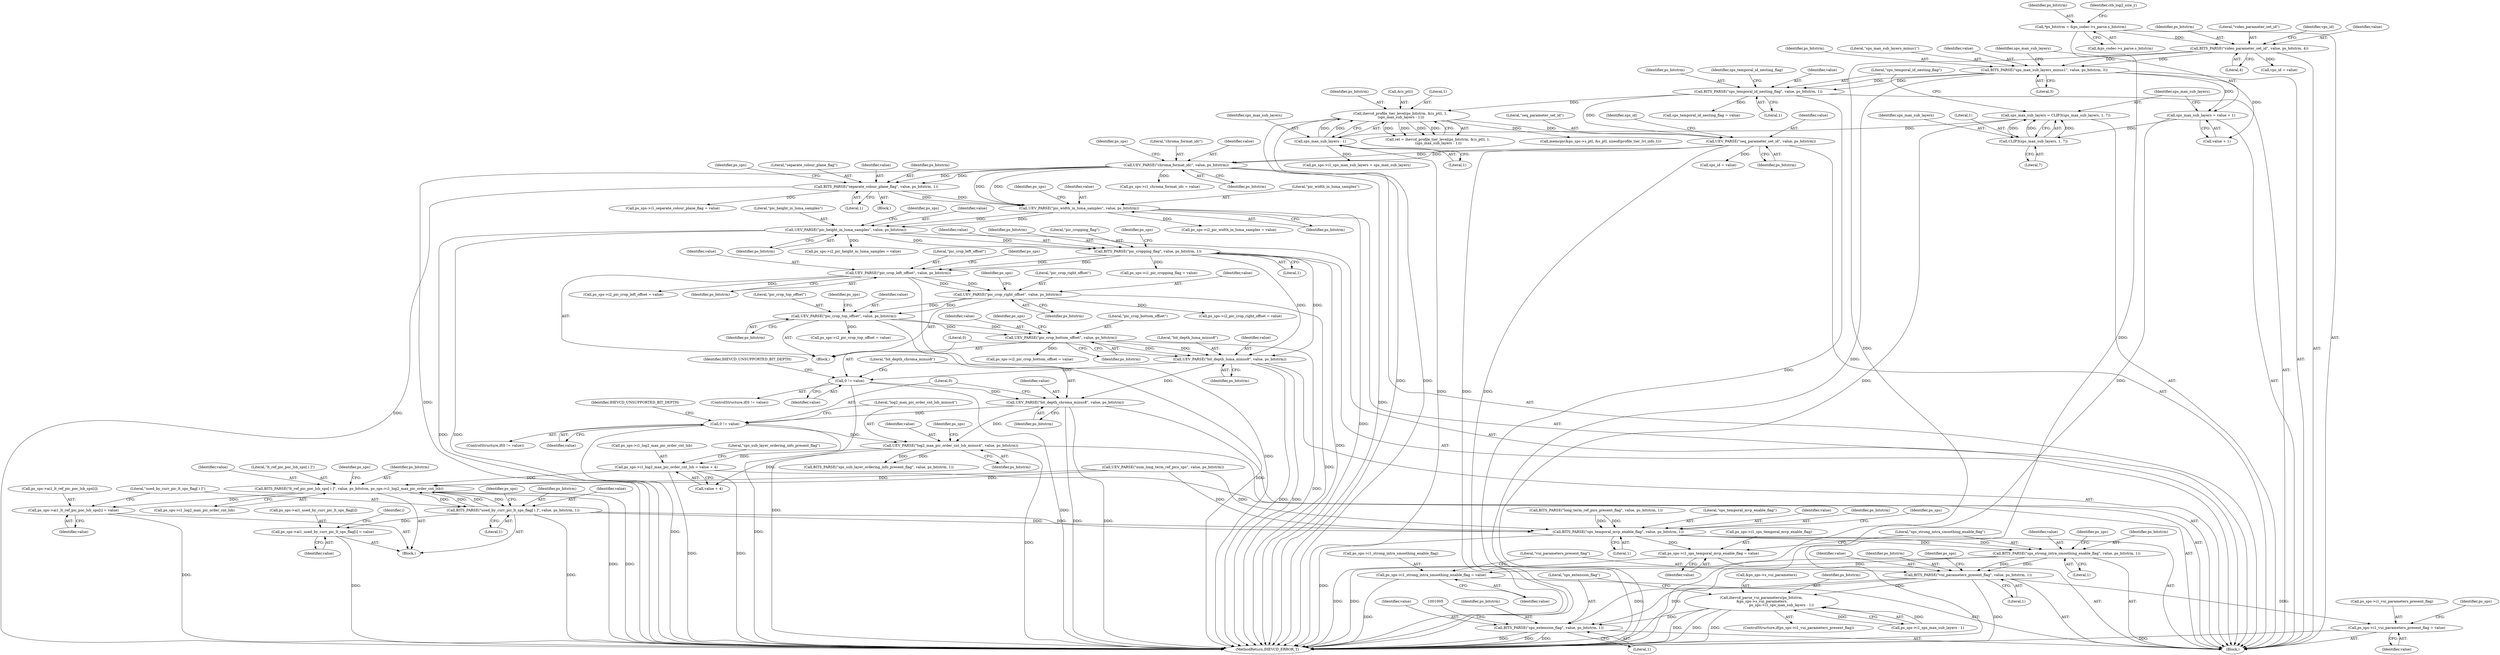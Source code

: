 digraph "0_Android_45c97f878bee15cd97262fe7f57ecea71990fed7@pointer" {
"1000453" [label="(Call,ps_sps->i1_log2_max_pic_order_cnt_lsb = value + 4)"];
"1000449" [label="(Call,UEV_PARSE(\"log2_max_pic_order_cnt_lsb_minus4\", value, ps_bitstrm))"];
"1000444" [label="(Call,0 != value)"];
"1000439" [label="(Call,UEV_PARSE(\"bit_depth_chroma_minus8\", value, ps_bitstrm))"];
"1000434" [label="(Call,0 != value)"];
"1000429" [label="(Call,UEV_PARSE(\"bit_depth_luma_minus8\", value, ps_bitstrm))"];
"1000356" [label="(Call,BITS_PARSE(\"pic_cropping_flag\", value, ps_bitstrm, 1))"];
"1000317" [label="(Call,UEV_PARSE(\"pic_height_in_luma_samples\", value, ps_bitstrm))"];
"1000308" [label="(Call,UEV_PARSE(\"pic_width_in_luma_samples\", value, ps_bitstrm))"];
"1000257" [label="(Call,UEV_PARSE(\"chroma_format_idc\", value, ps_bitstrm))"];
"1000186" [label="(Call,UEV_PARSE(\"seq_parameter_set_id\", value, ps_bitstrm))"];
"1000168" [label="(Call,BITS_PARSE(\"sps_temporal_id_nesting_flag\", value, ps_bitstrm, 1))"];
"1000152" [label="(Call,BITS_PARSE(\"sps_max_sub_layers_minus1\", value, ps_bitstrm, 3))"];
"1000136" [label="(Call,BITS_PARSE(\"video_parameter_set_id\", value, ps_bitstrm, 4))"];
"1000124" [label="(Call,*ps_bitstrm = &ps_codec->s_parse.s_bitstrm)"];
"1000178" [label="(Call,ihevcd_profile_tier_level(ps_bitstrm, &(s_ptl), 1,\n (sps_max_sub_layers - 1)))"];
"1000183" [label="(Call,sps_max_sub_layers - 1)"];
"1000162" [label="(Call,sps_max_sub_layers = CLIP3(sps_max_sub_layers, 1, 7))"];
"1000164" [label="(Call,CLIP3(sps_max_sub_layers, 1, 7))"];
"1000157" [label="(Call,sps_max_sub_layers = value + 1)"];
"1000291" [label="(Call,BITS_PARSE(\"separate_colour_plane_flag\", value, ps_bitstrm, 1))"];
"1000398" [label="(Call,UEV_PARSE(\"pic_crop_bottom_offset\", value, ps_bitstrm))"];
"1000389" [label="(Call,UEV_PARSE(\"pic_crop_top_offset\", value, ps_bitstrm))"];
"1000380" [label="(Call,UEV_PARSE(\"pic_crop_right_offset\", value, ps_bitstrm))"];
"1000371" [label="(Call,UEV_PARSE(\"pic_crop_left_offset\", value, ps_bitstrm))"];
"1000926" [label="(Call,BITS_PARSE(\"lt_ref_pic_poc_lsb_sps[ i ]\", value, ps_bitstrm, ps_sps->i1_log2_max_pic_order_cnt_lsb))"];
"1000933" [label="(Call,ps_sps->ai1_lt_ref_pic_poc_lsb_sps[i] = value)"];
"1000940" [label="(Call,BITS_PARSE(\"used_by_curr_pic_lt_sps_flag[ i ]\", value, ps_bitstrm, 1))"];
"1000945" [label="(Call,ps_sps->ai1_used_by_curr_pic_lt_sps_flag[i] = value)"];
"1000952" [label="(Call,BITS_PARSE(\"sps_temporal_mvp_enable_flag\", value, ps_bitstrm, 1))"];
"1000957" [label="(Call,ps_sps->i1_sps_temporal_mvp_enable_flag = value)"];
"1000962" [label="(Call,BITS_PARSE(\"sps_strong_intra_smoothing_enable_flag\", value, ps_bitstrm, 1))"];
"1000967" [label="(Call,ps_sps->i1_strong_intra_smoothing_enable_flag = value)"];
"1000972" [label="(Call,BITS_PARSE(\"vui_parameters_present_flag\", value, ps_bitstrm, 1))"];
"1000977" [label="(Call,ps_sps->i1_vui_parameters_present_flag = value)"];
"1000986" [label="(Call,ihevcd_parse_vui_parameters(ps_bitstrm,\n &ps_sps->s_vui_parameters,\n                                    ps_sps->i1_sps_max_sub_layers - 1))"];
"1000997" [label="(Call,BITS_PARSE(\"sps_extension_flag\", value, ps_bitstrm, 1))"];
"1000393" [label="(Call,ps_sps->i2_pic_crop_top_offset = value)"];
"1000948" [label="(Identifier,ps_sps)"];
"1000170" [label="(Identifier,value)"];
"1000257" [label="(Call,UEV_PARSE(\"chroma_format_idc\", value, ps_bitstrm))"];
"1000191" [label="(Identifier,sps_id)"];
"1000296" [label="(Call,ps_sps->i1_separate_colour_plane_flag = value)"];
"1000398" [label="(Call,UEV_PARSE(\"pic_crop_bottom_offset\", value, ps_bitstrm))"];
"1000933" [label="(Call,ps_sps->ai1_lt_ref_pic_poc_lsb_sps[i] = value)"];
"1000963" [label="(Literal,\"sps_strong_intra_smoothing_enable_flag\")"];
"1000978" [label="(Call,ps_sps->i1_vui_parameters_present_flag)"];
"1000153" [label="(Literal,\"sps_max_sub_layers_minus1\")"];
"1000180" [label="(Call,&(s_ptl))"];
"1000444" [label="(Call,0 != value)"];
"1000436" [label="(Identifier,value)"];
"1000176" [label="(Call,ret = ihevcd_profile_tier_level(ps_bitstrm, &(s_ptl), 1,\n (sps_max_sub_layers - 1)))"];
"1000323" [label="(Identifier,ps_sps)"];
"1000384" [label="(Call,ps_sps->i2_pic_crop_right_offset = value)"];
"1000964" [label="(Identifier,value)"];
"1000261" [label="(Call,ps_sps->i1_chroma_format_idc = value)"];
"1000975" [label="(Identifier,ps_bitstrm)"];
"1000248" [label="(Call,memcpy(&ps_sps->s_ptl, &s_ptl, sizeof(profile_tier_lvl_info_t)))"];
"1000976" [label="(Literal,1)"];
"1000154" [label="(Identifier,value)"];
"1000373" [label="(Identifier,value)"];
"1000962" [label="(Call,BITS_PARSE(\"sps_strong_intra_smoothing_enable_flag\", value, ps_bitstrm, 1))"];
"1000190" [label="(Call,sps_id = value)"];
"1000319" [label="(Identifier,value)"];
"1000940" [label="(Call,BITS_PARSE(\"used_by_curr_pic_lt_sps_flag[ i ]\", value, ps_bitstrm, 1))"];
"1000126" [label="(Call,&ps_codec->s_parse.s_bitstrm)"];
"1000988" [label="(Call,&ps_sps->s_vui_parameters)"];
"1000968" [label="(Call,ps_sps->i1_strong_intra_smoothing_enable_flag)"];
"1000263" [label="(Identifier,ps_sps)"];
"1000375" [label="(Call,ps_sps->i2_pic_crop_left_offset = value)"];
"1000445" [label="(Literal,0)"];
"1000451" [label="(Identifier,value)"];
"1000971" [label="(Identifier,value)"];
"1000967" [label="(Call,ps_sps->i1_strong_intra_smoothing_enable_flag = value)"];
"1000429" [label="(Call,UEV_PARSE(\"bit_depth_luma_minus8\", value, ps_bitstrm))"];
"1000380" [label="(Call,UEV_PARSE(\"pic_crop_right_offset\", value, ps_bitstrm))"];
"1000139" [label="(Identifier,ps_bitstrm)"];
"1000929" [label="(Identifier,ps_bitstrm)"];
"1000956" [label="(Literal,1)"];
"1000137" [label="(Literal,\"video_parameter_set_id\")"];
"1000358" [label="(Identifier,value)"];
"1000969" [label="(Identifier,ps_sps)"];
"1000311" [label="(Identifier,ps_bitstrm)"];
"1000381" [label="(Literal,\"pic_crop_right_offset\")"];
"1000890" [label="(Call,BITS_PARSE(\"long_term_ref_pics_present_flag\", value, ps_bitstrm, 1))"];
"1000448" [label="(Identifier,IHEVCD_UNSUPPORTED_BIT_DEPTH)"];
"1000998" [label="(Literal,\"sps_extension_flag\")"];
"1000165" [label="(Identifier,sps_max_sub_layers)"];
"1000159" [label="(Call,value + 1)"];
"1000461" [label="(Literal,\"sps_sub_layer_ordering_info_present_flag\")"];
"1000905" [label="(Call,UEV_PARSE(\"num_long_term_ref_pics_sps\", value, ps_bitstrm))"];
"1000356" [label="(Call,BITS_PARSE(\"pic_cropping_flag\", value, ps_bitstrm, 1))"];
"1000183" [label="(Call,sps_max_sub_layers - 1)"];
"1000953" [label="(Literal,\"sps_temporal_mvp_enable_flag\")"];
"1000258" [label="(Literal,\"chroma_format_idc\")"];
"1000141" [label="(Call,vps_id = value)"];
"1000400" [label="(Identifier,value)"];
"1000291" [label="(Call,BITS_PARSE(\"separate_colour_plane_flag\", value, ps_bitstrm, 1))"];
"1000443" [label="(ControlStructure,if(0 != value))"];
"1000453" [label="(Call,ps_sps->i1_log2_max_pic_order_cnt_lsb = value + 4)"];
"1000431" [label="(Identifier,value)"];
"1000430" [label="(Literal,\"bit_depth_luma_minus8\")"];
"1000314" [label="(Identifier,ps_sps)"];
"1000156" [label="(Literal,3)"];
"1000930" [label="(Call,ps_sps->i1_log2_max_pic_order_cnt_lsb)"];
"1000961" [label="(Identifier,value)"];
"1000293" [label="(Identifier,value)"];
"1001001" [label="(Literal,1)"];
"1000435" [label="(Literal,0)"];
"1000982" [label="(ControlStructure,if(ps_sps->i1_vui_parameters_present_flag))"];
"1000404" [label="(Identifier,ps_sps)"];
"1001000" [label="(Identifier,ps_bitstrm)"];
"1000441" [label="(Identifier,value)"];
"1000402" [label="(Call,ps_sps->i2_pic_crop_bottom_offset = value)"];
"1000382" [label="(Identifier,value)"];
"1000395" [label="(Identifier,ps_sps)"];
"1000440" [label="(Literal,\"bit_depth_chroma_minus8\")"];
"1000167" [label="(Literal,7)"];
"1000188" [label="(Identifier,value)"];
"1000295" [label="(Literal,1)"];
"1000926" [label="(Call,BITS_PARSE(\"lt_ref_pic_poc_lsb_sps[ i ]\", value, ps_bitstrm, ps_sps->i1_log2_max_pic_order_cnt_lsb))"];
"1000124" [label="(Call,*ps_bitstrm = &ps_codec->s_parse.s_bitstrm)"];
"1000185" [label="(Literal,1)"];
"1000934" [label="(Call,ps_sps->ai1_lt_ref_pic_poc_lsb_sps[i])"];
"1000320" [label="(Identifier,ps_bitstrm)"];
"1000941" [label="(Literal,\"used_by_curr_pic_lt_sps_flag[ i ]\")"];
"1000171" [label="(Identifier,ps_bitstrm)"];
"1000290" [label="(Block,)"];
"1000392" [label="(Identifier,ps_bitstrm)"];
"1000166" [label="(Literal,1)"];
"1000174" [label="(Identifier,sps_temporal_id_nesting_flag)"];
"1000125" [label="(Identifier,ps_bitstrm)"];
"1000439" [label="(Call,UEV_PARSE(\"bit_depth_chroma_minus8\", value, ps_bitstrm))"];
"1000442" [label="(Identifier,ps_bitstrm)"];
"1000939" [label="(Identifier,value)"];
"1000973" [label="(Literal,\"vui_parameters_present_flag\")"];
"1000979" [label="(Identifier,ps_sps)"];
"1000957" [label="(Call,ps_sps->i1_sps_temporal_mvp_enable_flag = value)"];
"1000182" [label="(Literal,1)"];
"1000361" [label="(Call,ps_sps->i1_pic_cropping_flag = value)"];
"1000179" [label="(Identifier,ps_bitstrm)"];
"1000928" [label="(Identifier,value)"];
"1000310" [label="(Identifier,value)"];
"1000951" [label="(Identifier,value)"];
"1000433" [label="(ControlStructure,if(0 != value))"];
"1000986" [label="(Call,ihevcd_parse_vui_parameters(ps_bitstrm,\n &ps_sps->s_vui_parameters,\n                                    ps_sps->i1_sps_max_sub_layers - 1))"];
"1000434" [label="(Call,0 != value)"];
"1000189" [label="(Identifier,ps_bitstrm)"];
"1000399" [label="(Literal,\"pic_crop_bottom_offset\")"];
"1000312" [label="(Call,ps_sps->i2_pic_width_in_luma_samples = value)"];
"1000454" [label="(Call,ps_sps->i1_log2_max_pic_order_cnt_lsb)"];
"1000383" [label="(Identifier,ps_bitstrm)"];
"1000943" [label="(Identifier,ps_bitstrm)"];
"1000401" [label="(Identifier,ps_bitstrm)"];
"1000925" [label="(Block,)"];
"1000260" [label="(Identifier,ps_bitstrm)"];
"1000187" [label="(Literal,\"seq_parameter_set_id\")"];
"1000162" [label="(Call,sps_max_sub_layers = CLIP3(sps_max_sub_layers, 1, 7))"];
"1000309" [label="(Literal,\"pic_width_in_luma_samples\")"];
"1000184" [label="(Identifier,sps_max_sub_layers)"];
"1000927" [label="(Literal,\"lt_ref_pic_poc_lsb_sps[ i ]\")"];
"1000142" [label="(Identifier,vps_id)"];
"1000318" [label="(Literal,\"pic_height_in_luma_samples\")"];
"1000169" [label="(Literal,\"sps_temporal_id_nesting_flag\")"];
"1000374" [label="(Identifier,ps_bitstrm)"];
"1000233" [label="(Call,ps_sps->i1_sps_max_sub_layers = sps_max_sub_layers)"];
"1000455" [label="(Identifier,ps_sps)"];
"1000460" [label="(Call,BITS_PARSE(\"sps_sub_layer_ordering_info_present_flag\", value, ps_bitstrm, 1))"];
"1000450" [label="(Literal,\"log2_max_pic_order_cnt_lsb_minus4\")"];
"1000952" [label="(Call,BITS_PARSE(\"sps_temporal_mvp_enable_flag\", value, ps_bitstrm, 1))"];
"1000360" [label="(Literal,1)"];
"1001319" [label="(MethodReturn,IHEVCD_ERROR_T)"];
"1000321" [label="(Call,ps_sps->i2_pic_height_in_luma_samples = value)"];
"1000391" [label="(Identifier,value)"];
"1000981" [label="(Identifier,value)"];
"1000294" [label="(Identifier,ps_bitstrm)"];
"1000984" [label="(Identifier,ps_sps)"];
"1000958" [label="(Call,ps_sps->i1_sps_temporal_mvp_enable_flag)"];
"1000186" [label="(Call,UEV_PARSE(\"seq_parameter_set_id\", value, ps_bitstrm))"];
"1000944" [label="(Literal,1)"];
"1000438" [label="(Identifier,IHEVCD_UNSUPPORTED_BIT_DEPTH)"];
"1000965" [label="(Identifier,ps_bitstrm)"];
"1000359" [label="(Identifier,ps_bitstrm)"];
"1000164" [label="(Call,CLIP3(sps_max_sub_layers, 1, 7))"];
"1000138" [label="(Identifier,value)"];
"1000954" [label="(Identifier,value)"];
"1000945" [label="(Call,ps_sps->ai1_used_by_curr_pic_lt_sps_flag[i] = value)"];
"1000924" [label="(Identifier,i)"];
"1000992" [label="(Call,ps_sps->i1_sps_max_sub_layers - 1)"];
"1000155" [label="(Identifier,ps_bitstrm)"];
"1000357" [label="(Literal,\"pic_cropping_flag\")"];
"1000163" [label="(Identifier,sps_max_sub_layers)"];
"1000446" [label="(Identifier,value)"];
"1000972" [label="(Call,BITS_PARSE(\"vui_parameters_present_flag\", value, ps_bitstrm, 1))"];
"1000977" [label="(Call,ps_sps->i1_vui_parameters_present_flag = value)"];
"1000173" [label="(Call,sps_temporal_id_nesting_flag = value)"];
"1000157" [label="(Call,sps_max_sub_layers = value + 1)"];
"1000372" [label="(Literal,\"pic_crop_left_offset\")"];
"1000136" [label="(Call,BITS_PARSE(\"video_parameter_set_id\", value, ps_bitstrm, 4))"];
"1000390" [label="(Literal,\"pic_crop_top_offset\")"];
"1000158" [label="(Identifier,sps_max_sub_layers)"];
"1000298" [label="(Identifier,ps_sps)"];
"1000974" [label="(Identifier,value)"];
"1000152" [label="(Call,BITS_PARSE(\"sps_max_sub_layers_minus1\", value, ps_bitstrm, 3))"];
"1000317" [label="(Call,UEV_PARSE(\"pic_height_in_luma_samples\", value, ps_bitstrm))"];
"1000457" [label="(Call,value + 4)"];
"1000370" [label="(Block,)"];
"1000371" [label="(Call,UEV_PARSE(\"pic_crop_left_offset\", value, ps_bitstrm))"];
"1000363" [label="(Identifier,ps_sps)"];
"1000292" [label="(Literal,\"separate_colour_plane_flag\")"];
"1000389" [label="(Call,UEV_PARSE(\"pic_crop_top_offset\", value, ps_bitstrm))"];
"1000966" [label="(Literal,1)"];
"1000946" [label="(Call,ps_sps->ai1_used_by_curr_pic_lt_sps_flag[i])"];
"1000999" [label="(Identifier,value)"];
"1000308" [label="(Call,UEV_PARSE(\"pic_width_in_luma_samples\", value, ps_bitstrm))"];
"1000377" [label="(Identifier,ps_sps)"];
"1000955" [label="(Identifier,ps_bitstrm)"];
"1000259" [label="(Identifier,value)"];
"1000178" [label="(Call,ihevcd_profile_tier_level(ps_bitstrm, &(s_ptl), 1,\n (sps_max_sub_layers - 1)))"];
"1000452" [label="(Identifier,ps_bitstrm)"];
"1000386" [label="(Identifier,ps_sps)"];
"1000108" [label="(Block,)"];
"1000140" [label="(Literal,4)"];
"1000997" [label="(Call,BITS_PARSE(\"sps_extension_flag\", value, ps_bitstrm, 1))"];
"1000134" [label="(Identifier,ctb_log2_size_y)"];
"1000942" [label="(Identifier,value)"];
"1000432" [label="(Identifier,ps_bitstrm)"];
"1000959" [label="(Identifier,ps_sps)"];
"1000168" [label="(Call,BITS_PARSE(\"sps_temporal_id_nesting_flag\", value, ps_bitstrm, 1))"];
"1000987" [label="(Identifier,ps_bitstrm)"];
"1000172" [label="(Literal,1)"];
"1000449" [label="(Call,UEV_PARSE(\"log2_max_pic_order_cnt_lsb_minus4\", value, ps_bitstrm))"];
"1000936" [label="(Identifier,ps_sps)"];
"1000453" -> "1000108"  [label="AST: "];
"1000453" -> "1000457"  [label="CFG: "];
"1000454" -> "1000453"  [label="AST: "];
"1000457" -> "1000453"  [label="AST: "];
"1000461" -> "1000453"  [label="CFG: "];
"1000453" -> "1001319"  [label="DDG: "];
"1000453" -> "1001319"  [label="DDG: "];
"1000449" -> "1000453"  [label="DDG: "];
"1000453" -> "1000926"  [label="DDG: "];
"1000449" -> "1000108"  [label="AST: "];
"1000449" -> "1000452"  [label="CFG: "];
"1000450" -> "1000449"  [label="AST: "];
"1000451" -> "1000449"  [label="AST: "];
"1000452" -> "1000449"  [label="AST: "];
"1000455" -> "1000449"  [label="CFG: "];
"1000449" -> "1001319"  [label="DDG: "];
"1000444" -> "1000449"  [label="DDG: "];
"1000439" -> "1000449"  [label="DDG: "];
"1000449" -> "1000457"  [label="DDG: "];
"1000449" -> "1000460"  [label="DDG: "];
"1000449" -> "1000460"  [label="DDG: "];
"1000444" -> "1000443"  [label="AST: "];
"1000444" -> "1000446"  [label="CFG: "];
"1000445" -> "1000444"  [label="AST: "];
"1000446" -> "1000444"  [label="AST: "];
"1000448" -> "1000444"  [label="CFG: "];
"1000450" -> "1000444"  [label="CFG: "];
"1000444" -> "1001319"  [label="DDG: "];
"1000444" -> "1001319"  [label="DDG: "];
"1000439" -> "1000444"  [label="DDG: "];
"1000439" -> "1000108"  [label="AST: "];
"1000439" -> "1000442"  [label="CFG: "];
"1000440" -> "1000439"  [label="AST: "];
"1000441" -> "1000439"  [label="AST: "];
"1000442" -> "1000439"  [label="AST: "];
"1000445" -> "1000439"  [label="CFG: "];
"1000439" -> "1001319"  [label="DDG: "];
"1000439" -> "1001319"  [label="DDG: "];
"1000434" -> "1000439"  [label="DDG: "];
"1000429" -> "1000439"  [label="DDG: "];
"1000434" -> "1000433"  [label="AST: "];
"1000434" -> "1000436"  [label="CFG: "];
"1000435" -> "1000434"  [label="AST: "];
"1000436" -> "1000434"  [label="AST: "];
"1000438" -> "1000434"  [label="CFG: "];
"1000440" -> "1000434"  [label="CFG: "];
"1000434" -> "1001319"  [label="DDG: "];
"1000434" -> "1001319"  [label="DDG: "];
"1000429" -> "1000434"  [label="DDG: "];
"1000429" -> "1000108"  [label="AST: "];
"1000429" -> "1000432"  [label="CFG: "];
"1000430" -> "1000429"  [label="AST: "];
"1000431" -> "1000429"  [label="AST: "];
"1000432" -> "1000429"  [label="AST: "];
"1000435" -> "1000429"  [label="CFG: "];
"1000429" -> "1001319"  [label="DDG: "];
"1000429" -> "1001319"  [label="DDG: "];
"1000356" -> "1000429"  [label="DDG: "];
"1000356" -> "1000429"  [label="DDG: "];
"1000398" -> "1000429"  [label="DDG: "];
"1000398" -> "1000429"  [label="DDG: "];
"1000356" -> "1000108"  [label="AST: "];
"1000356" -> "1000360"  [label="CFG: "];
"1000357" -> "1000356"  [label="AST: "];
"1000358" -> "1000356"  [label="AST: "];
"1000359" -> "1000356"  [label="AST: "];
"1000360" -> "1000356"  [label="AST: "];
"1000363" -> "1000356"  [label="CFG: "];
"1000356" -> "1001319"  [label="DDG: "];
"1000317" -> "1000356"  [label="DDG: "];
"1000317" -> "1000356"  [label="DDG: "];
"1000356" -> "1000361"  [label="DDG: "];
"1000356" -> "1000371"  [label="DDG: "];
"1000356" -> "1000371"  [label="DDG: "];
"1000317" -> "1000108"  [label="AST: "];
"1000317" -> "1000320"  [label="CFG: "];
"1000318" -> "1000317"  [label="AST: "];
"1000319" -> "1000317"  [label="AST: "];
"1000320" -> "1000317"  [label="AST: "];
"1000323" -> "1000317"  [label="CFG: "];
"1000317" -> "1001319"  [label="DDG: "];
"1000317" -> "1001319"  [label="DDG: "];
"1000308" -> "1000317"  [label="DDG: "];
"1000308" -> "1000317"  [label="DDG: "];
"1000317" -> "1000321"  [label="DDG: "];
"1000308" -> "1000108"  [label="AST: "];
"1000308" -> "1000311"  [label="CFG: "];
"1000309" -> "1000308"  [label="AST: "];
"1000310" -> "1000308"  [label="AST: "];
"1000311" -> "1000308"  [label="AST: "];
"1000314" -> "1000308"  [label="CFG: "];
"1000308" -> "1001319"  [label="DDG: "];
"1000257" -> "1000308"  [label="DDG: "];
"1000257" -> "1000308"  [label="DDG: "];
"1000291" -> "1000308"  [label="DDG: "];
"1000291" -> "1000308"  [label="DDG: "];
"1000308" -> "1000312"  [label="DDG: "];
"1000257" -> "1000108"  [label="AST: "];
"1000257" -> "1000260"  [label="CFG: "];
"1000258" -> "1000257"  [label="AST: "];
"1000259" -> "1000257"  [label="AST: "];
"1000260" -> "1000257"  [label="AST: "];
"1000263" -> "1000257"  [label="CFG: "];
"1000257" -> "1001319"  [label="DDG: "];
"1000257" -> "1001319"  [label="DDG: "];
"1000186" -> "1000257"  [label="DDG: "];
"1000186" -> "1000257"  [label="DDG: "];
"1000257" -> "1000261"  [label="DDG: "];
"1000257" -> "1000291"  [label="DDG: "];
"1000257" -> "1000291"  [label="DDG: "];
"1000186" -> "1000108"  [label="AST: "];
"1000186" -> "1000189"  [label="CFG: "];
"1000187" -> "1000186"  [label="AST: "];
"1000188" -> "1000186"  [label="AST: "];
"1000189" -> "1000186"  [label="AST: "];
"1000191" -> "1000186"  [label="CFG: "];
"1000186" -> "1001319"  [label="DDG: "];
"1000186" -> "1001319"  [label="DDG: "];
"1000168" -> "1000186"  [label="DDG: "];
"1000178" -> "1000186"  [label="DDG: "];
"1000186" -> "1000190"  [label="DDG: "];
"1000168" -> "1000108"  [label="AST: "];
"1000168" -> "1000172"  [label="CFG: "];
"1000169" -> "1000168"  [label="AST: "];
"1000170" -> "1000168"  [label="AST: "];
"1000171" -> "1000168"  [label="AST: "];
"1000172" -> "1000168"  [label="AST: "];
"1000174" -> "1000168"  [label="CFG: "];
"1000168" -> "1001319"  [label="DDG: "];
"1000152" -> "1000168"  [label="DDG: "];
"1000152" -> "1000168"  [label="DDG: "];
"1000168" -> "1000173"  [label="DDG: "];
"1000168" -> "1000178"  [label="DDG: "];
"1000152" -> "1000108"  [label="AST: "];
"1000152" -> "1000156"  [label="CFG: "];
"1000153" -> "1000152"  [label="AST: "];
"1000154" -> "1000152"  [label="AST: "];
"1000155" -> "1000152"  [label="AST: "];
"1000156" -> "1000152"  [label="AST: "];
"1000158" -> "1000152"  [label="CFG: "];
"1000152" -> "1001319"  [label="DDG: "];
"1000136" -> "1000152"  [label="DDG: "];
"1000136" -> "1000152"  [label="DDG: "];
"1000152" -> "1000157"  [label="DDG: "];
"1000152" -> "1000159"  [label="DDG: "];
"1000136" -> "1000108"  [label="AST: "];
"1000136" -> "1000140"  [label="CFG: "];
"1000137" -> "1000136"  [label="AST: "];
"1000138" -> "1000136"  [label="AST: "];
"1000139" -> "1000136"  [label="AST: "];
"1000140" -> "1000136"  [label="AST: "];
"1000142" -> "1000136"  [label="CFG: "];
"1000136" -> "1001319"  [label="DDG: "];
"1000124" -> "1000136"  [label="DDG: "];
"1000136" -> "1000141"  [label="DDG: "];
"1000124" -> "1000108"  [label="AST: "];
"1000124" -> "1000126"  [label="CFG: "];
"1000125" -> "1000124"  [label="AST: "];
"1000126" -> "1000124"  [label="AST: "];
"1000134" -> "1000124"  [label="CFG: "];
"1000124" -> "1001319"  [label="DDG: "];
"1000178" -> "1000176"  [label="AST: "];
"1000178" -> "1000183"  [label="CFG: "];
"1000179" -> "1000178"  [label="AST: "];
"1000180" -> "1000178"  [label="AST: "];
"1000182" -> "1000178"  [label="AST: "];
"1000183" -> "1000178"  [label="AST: "];
"1000176" -> "1000178"  [label="CFG: "];
"1000178" -> "1001319"  [label="DDG: "];
"1000178" -> "1001319"  [label="DDG: "];
"1000178" -> "1000176"  [label="DDG: "];
"1000178" -> "1000176"  [label="DDG: "];
"1000178" -> "1000176"  [label="DDG: "];
"1000178" -> "1000176"  [label="DDG: "];
"1000183" -> "1000178"  [label="DDG: "];
"1000183" -> "1000178"  [label="DDG: "];
"1000178" -> "1000248"  [label="DDG: "];
"1000183" -> "1000185"  [label="CFG: "];
"1000184" -> "1000183"  [label="AST: "];
"1000185" -> "1000183"  [label="AST: "];
"1000183" -> "1001319"  [label="DDG: "];
"1000162" -> "1000183"  [label="DDG: "];
"1000183" -> "1000233"  [label="DDG: "];
"1000162" -> "1000108"  [label="AST: "];
"1000162" -> "1000164"  [label="CFG: "];
"1000163" -> "1000162"  [label="AST: "];
"1000164" -> "1000162"  [label="AST: "];
"1000169" -> "1000162"  [label="CFG: "];
"1000162" -> "1001319"  [label="DDG: "];
"1000164" -> "1000162"  [label="DDG: "];
"1000164" -> "1000162"  [label="DDG: "];
"1000164" -> "1000162"  [label="DDG: "];
"1000164" -> "1000167"  [label="CFG: "];
"1000165" -> "1000164"  [label="AST: "];
"1000166" -> "1000164"  [label="AST: "];
"1000167" -> "1000164"  [label="AST: "];
"1000157" -> "1000164"  [label="DDG: "];
"1000157" -> "1000108"  [label="AST: "];
"1000157" -> "1000159"  [label="CFG: "];
"1000158" -> "1000157"  [label="AST: "];
"1000159" -> "1000157"  [label="AST: "];
"1000163" -> "1000157"  [label="CFG: "];
"1000157" -> "1001319"  [label="DDG: "];
"1000291" -> "1000290"  [label="AST: "];
"1000291" -> "1000295"  [label="CFG: "];
"1000292" -> "1000291"  [label="AST: "];
"1000293" -> "1000291"  [label="AST: "];
"1000294" -> "1000291"  [label="AST: "];
"1000295" -> "1000291"  [label="AST: "];
"1000298" -> "1000291"  [label="CFG: "];
"1000291" -> "1001319"  [label="DDG: "];
"1000291" -> "1000296"  [label="DDG: "];
"1000398" -> "1000370"  [label="AST: "];
"1000398" -> "1000401"  [label="CFG: "];
"1000399" -> "1000398"  [label="AST: "];
"1000400" -> "1000398"  [label="AST: "];
"1000401" -> "1000398"  [label="AST: "];
"1000404" -> "1000398"  [label="CFG: "];
"1000398" -> "1001319"  [label="DDG: "];
"1000389" -> "1000398"  [label="DDG: "];
"1000389" -> "1000398"  [label="DDG: "];
"1000398" -> "1000402"  [label="DDG: "];
"1000389" -> "1000370"  [label="AST: "];
"1000389" -> "1000392"  [label="CFG: "];
"1000390" -> "1000389"  [label="AST: "];
"1000391" -> "1000389"  [label="AST: "];
"1000392" -> "1000389"  [label="AST: "];
"1000395" -> "1000389"  [label="CFG: "];
"1000389" -> "1001319"  [label="DDG: "];
"1000380" -> "1000389"  [label="DDG: "];
"1000380" -> "1000389"  [label="DDG: "];
"1000389" -> "1000393"  [label="DDG: "];
"1000380" -> "1000370"  [label="AST: "];
"1000380" -> "1000383"  [label="CFG: "];
"1000381" -> "1000380"  [label="AST: "];
"1000382" -> "1000380"  [label="AST: "];
"1000383" -> "1000380"  [label="AST: "];
"1000386" -> "1000380"  [label="CFG: "];
"1000380" -> "1001319"  [label="DDG: "];
"1000371" -> "1000380"  [label="DDG: "];
"1000371" -> "1000380"  [label="DDG: "];
"1000380" -> "1000384"  [label="DDG: "];
"1000371" -> "1000370"  [label="AST: "];
"1000371" -> "1000374"  [label="CFG: "];
"1000372" -> "1000371"  [label="AST: "];
"1000373" -> "1000371"  [label="AST: "];
"1000374" -> "1000371"  [label="AST: "];
"1000377" -> "1000371"  [label="CFG: "];
"1000371" -> "1001319"  [label="DDG: "];
"1000371" -> "1000375"  [label="DDG: "];
"1000926" -> "1000925"  [label="AST: "];
"1000926" -> "1000930"  [label="CFG: "];
"1000927" -> "1000926"  [label="AST: "];
"1000928" -> "1000926"  [label="AST: "];
"1000929" -> "1000926"  [label="AST: "];
"1000930" -> "1000926"  [label="AST: "];
"1000936" -> "1000926"  [label="CFG: "];
"1000926" -> "1001319"  [label="DDG: "];
"1000926" -> "1001319"  [label="DDG: "];
"1000940" -> "1000926"  [label="DDG: "];
"1000940" -> "1000926"  [label="DDG: "];
"1000905" -> "1000926"  [label="DDG: "];
"1000905" -> "1000926"  [label="DDG: "];
"1000926" -> "1000933"  [label="DDG: "];
"1000926" -> "1000940"  [label="DDG: "];
"1000926" -> "1000940"  [label="DDG: "];
"1000933" -> "1000925"  [label="AST: "];
"1000933" -> "1000939"  [label="CFG: "];
"1000934" -> "1000933"  [label="AST: "];
"1000939" -> "1000933"  [label="AST: "];
"1000941" -> "1000933"  [label="CFG: "];
"1000933" -> "1001319"  [label="DDG: "];
"1000940" -> "1000925"  [label="AST: "];
"1000940" -> "1000944"  [label="CFG: "];
"1000941" -> "1000940"  [label="AST: "];
"1000942" -> "1000940"  [label="AST: "];
"1000943" -> "1000940"  [label="AST: "];
"1000944" -> "1000940"  [label="AST: "];
"1000948" -> "1000940"  [label="CFG: "];
"1000940" -> "1001319"  [label="DDG: "];
"1000940" -> "1000945"  [label="DDG: "];
"1000940" -> "1000952"  [label="DDG: "];
"1000940" -> "1000952"  [label="DDG: "];
"1000945" -> "1000925"  [label="AST: "];
"1000945" -> "1000951"  [label="CFG: "];
"1000946" -> "1000945"  [label="AST: "];
"1000951" -> "1000945"  [label="AST: "];
"1000924" -> "1000945"  [label="CFG: "];
"1000945" -> "1001319"  [label="DDG: "];
"1000952" -> "1000108"  [label="AST: "];
"1000952" -> "1000956"  [label="CFG: "];
"1000953" -> "1000952"  [label="AST: "];
"1000954" -> "1000952"  [label="AST: "];
"1000955" -> "1000952"  [label="AST: "];
"1000956" -> "1000952"  [label="AST: "];
"1000959" -> "1000952"  [label="CFG: "];
"1000952" -> "1001319"  [label="DDG: "];
"1000890" -> "1000952"  [label="DDG: "];
"1000890" -> "1000952"  [label="DDG: "];
"1000905" -> "1000952"  [label="DDG: "];
"1000905" -> "1000952"  [label="DDG: "];
"1000952" -> "1000957"  [label="DDG: "];
"1000952" -> "1000962"  [label="DDG: "];
"1000952" -> "1000962"  [label="DDG: "];
"1000957" -> "1000108"  [label="AST: "];
"1000957" -> "1000961"  [label="CFG: "];
"1000958" -> "1000957"  [label="AST: "];
"1000961" -> "1000957"  [label="AST: "];
"1000963" -> "1000957"  [label="CFG: "];
"1000957" -> "1001319"  [label="DDG: "];
"1000962" -> "1000108"  [label="AST: "];
"1000962" -> "1000966"  [label="CFG: "];
"1000963" -> "1000962"  [label="AST: "];
"1000964" -> "1000962"  [label="AST: "];
"1000965" -> "1000962"  [label="AST: "];
"1000966" -> "1000962"  [label="AST: "];
"1000969" -> "1000962"  [label="CFG: "];
"1000962" -> "1001319"  [label="DDG: "];
"1000962" -> "1000967"  [label="DDG: "];
"1000962" -> "1000972"  [label="DDG: "];
"1000962" -> "1000972"  [label="DDG: "];
"1000967" -> "1000108"  [label="AST: "];
"1000967" -> "1000971"  [label="CFG: "];
"1000968" -> "1000967"  [label="AST: "];
"1000971" -> "1000967"  [label="AST: "];
"1000973" -> "1000967"  [label="CFG: "];
"1000967" -> "1001319"  [label="DDG: "];
"1000972" -> "1000108"  [label="AST: "];
"1000972" -> "1000976"  [label="CFG: "];
"1000973" -> "1000972"  [label="AST: "];
"1000974" -> "1000972"  [label="AST: "];
"1000975" -> "1000972"  [label="AST: "];
"1000976" -> "1000972"  [label="AST: "];
"1000979" -> "1000972"  [label="CFG: "];
"1000972" -> "1001319"  [label="DDG: "];
"1000972" -> "1000977"  [label="DDG: "];
"1000972" -> "1000986"  [label="DDG: "];
"1000972" -> "1000997"  [label="DDG: "];
"1000972" -> "1000997"  [label="DDG: "];
"1000977" -> "1000108"  [label="AST: "];
"1000977" -> "1000981"  [label="CFG: "];
"1000978" -> "1000977"  [label="AST: "];
"1000981" -> "1000977"  [label="AST: "];
"1000984" -> "1000977"  [label="CFG: "];
"1000977" -> "1001319"  [label="DDG: "];
"1000986" -> "1000982"  [label="AST: "];
"1000986" -> "1000992"  [label="CFG: "];
"1000987" -> "1000986"  [label="AST: "];
"1000988" -> "1000986"  [label="AST: "];
"1000992" -> "1000986"  [label="AST: "];
"1000998" -> "1000986"  [label="CFG: "];
"1000986" -> "1001319"  [label="DDG: "];
"1000986" -> "1001319"  [label="DDG: "];
"1000986" -> "1001319"  [label="DDG: "];
"1000992" -> "1000986"  [label="DDG: "];
"1000992" -> "1000986"  [label="DDG: "];
"1000986" -> "1000997"  [label="DDG: "];
"1000997" -> "1000108"  [label="AST: "];
"1000997" -> "1001001"  [label="CFG: "];
"1000998" -> "1000997"  [label="AST: "];
"1000999" -> "1000997"  [label="AST: "];
"1001000" -> "1000997"  [label="AST: "];
"1001001" -> "1000997"  [label="AST: "];
"1001005" -> "1000997"  [label="CFG: "];
"1000997" -> "1001319"  [label="DDG: "];
"1000997" -> "1001319"  [label="DDG: "];
"1000997" -> "1001319"  [label="DDG: "];
}
